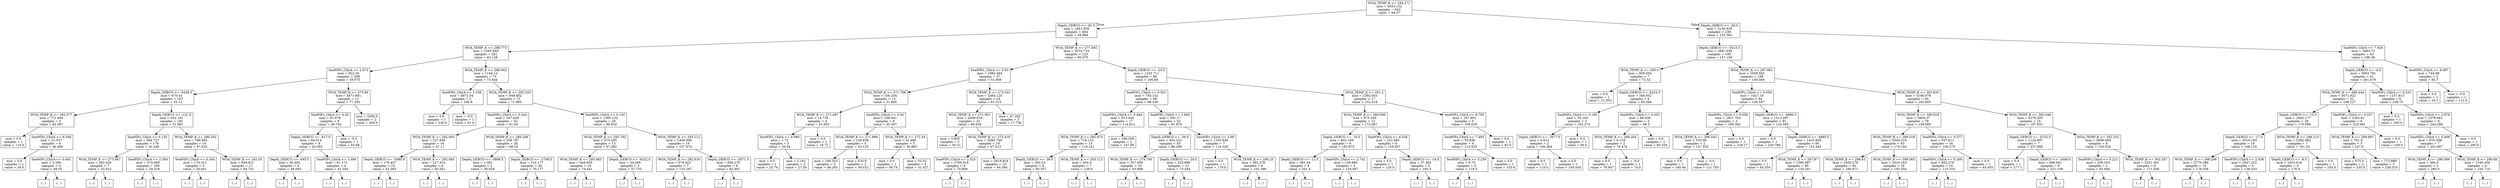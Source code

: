 digraph Tree {
node [shape=box] ;
0 [label="WOA_TEMP_K <= 294.271\nmse = 4553.132\nsamples = 642\nvalue = 94.37"] ;
1 [label="Depth_GEBCO <= -81.5\nmse = 1941.939\nsamples = 404\nvalue = 58.884"] ;
0 -> 1 [labeldistance=2.5, labelangle=45, headlabel="True"] ;
2 [label="WOA_TEMP_K <= 288.773\nmse = 1265.069\nsamples = 281\nvalue = 45.128"] ;
1 -> 2 ;
3 [label="SeaWIFs_ChlrA <= 2.673\nmse = 922.29\nsamples = 208\nvalue = 35.075"] ;
2 -> 3 ;
4 [label="Depth_GEBCO <= -5438.5\nmse = 670.43\nsamples = 197\nvalue = 33.11"] ;
3 -> 4 ;
5 [label="WOA_TEMP_K <= 282.677\nmse = 772.464\nsamples = 5\nvalue = 62.367"] ;
4 -> 5 ;
6 [label="mse = 0.0\nsamples = 1\nvalue = 110.0"] ;
5 -> 6 ;
7 [label="SeaWIFs_ChlrA <= 0.359\nmse = 21.537\nsamples = 4\nvalue = 46.489"] ;
5 -> 7 ;
8 [label="mse = 0.0\nsamples = 1\nvalue = 34.0"] ;
7 -> 8 ;
9 [label="SeaWIFs_ChlrA <= 0.401\nmse = 2.295\nsamples = 3\nvalue = 48.05"] ;
7 -> 9 ;
10 [label="(...)"] ;
9 -> 10 ;
11 [label="(...)"] ;
9 -> 11 ;
14 [label="Depth_GEBCO <= -121.0\nmse = 632.191\nsamples = 192\nvalue = 31.981"] ;
4 -> 14 ;
15 [label="SeaWIFs_ChlrA <= 0.135\nmse = 584.727\nsamples = 176\nvalue = 30.249"] ;
14 -> 15 ;
16 [label="WOA_TEMP_K <= 273.067\nmse = 293.326\nsamples = 7\nvalue = 53.022"] ;
15 -> 16 ;
17 [label="(...)"] ;
16 -> 17 ;
20 [label="(...)"] ;
16 -> 20 ;
29 [label="SeaWIFs_ChlrA <= 2.364\nmse = 574.569\nsamples = 169\nvalue = 29.318"] ;
15 -> 29 ;
30 [label="(...)"] ;
29 -> 30 ;
291 [label="(...)"] ;
29 -> 291 ;
294 [label="WOA_TEMP_K <= 280.292\nmse = 789.063\nsamples = 16\nvalue = 47.625"] ;
14 -> 294 ;
295 [label="SeaWIFs_ChlrA <= 0.344\nmse = 170.311\nsamples = 5\nvalue = 26.841"] ;
294 -> 295 ;
296 [label="(...)"] ;
295 -> 296 ;
297 [label="(...)"] ;
295 -> 297 ;
302 [label="WOA_TEMP_K <= 281.53\nmse = 649.921\nsamples = 11\nvalue = 64.741"] ;
294 -> 302 ;
303 [label="(...)"] ;
302 -> 303 ;
310 [label="(...)"] ;
302 -> 310 ;
323 [label="WOA_TEMP_K <= 275.86\nmse = 4471.681\nsamples = 11\nvalue = 77.393"] ;
3 -> 323 ;
324 [label="SeaWIFs_ChlrA <= 4.26\nmse = 91.978\nsamples = 9\nvalue = 46.742"] ;
323 -> 324 ;
325 [label="Depth_GEBCO <= -617.0\nmse = 64.014\nsamples = 8\nvalue = 45.002"] ;
324 -> 325 ;
326 [label="Depth_GEBCO <= -645.5\nmse = 45.492\nsamples = 4\nvalue = 48.083"] ;
325 -> 326 ;
327 [label="(...)"] ;
326 -> 327 ;
328 [label="(...)"] ;
326 -> 328 ;
331 [label="SeaWIFs_ChlrA <= 3.094\nmse = 61.173\nsamples = 4\nvalue = 41.304"] ;
325 -> 331 ;
332 [label="(...)"] ;
331 -> 332 ;
333 [label="(...)"] ;
331 -> 333 ;
336 [label="mse = -0.0\nsamples = 1\nvalue = 65.88"] ;
324 -> 336 ;
337 [label="mse = 3200.0\nsamples = 2\nvalue = 200.0"] ;
323 -> 337 ;
338 [label="WOA_TEMP_K <= 288.943\nmse = 1144.12\nsamples = 73\nvalue = 73.444"] ;
2 -> 338 ;
339 [label="SeaWIFs_ChlrA <= 1.338\nmse = 4872.04\nsamples = 2\nvalue = 160.8"] ;
338 -> 339 ;
340 [label="mse = 0.0\nsamples = 1\nvalue = 230.6"] ;
339 -> 340 ;
341 [label="mse = -0.0\nsamples = 1\nvalue = 91.0"] ;
339 -> 341 ;
342 [label="WOA_TEMP_K <= 292.333\nmse = 949.402\nsamples = 71\nvalue = 71.963"] ;
338 -> 342 ;
343 [label="SeaWIFs_ChlrA <= 0.243\nmse = 347.438\nsamples = 42\nvalue = 61.04"] ;
342 -> 343 ;
344 [label="WOA_TEMP_K <= 292.005\nmse = 227.648\nsamples = 14\nvalue = 47.11"] ;
343 -> 344 ;
345 [label="Depth_GEBCO <= -3080.0\nmse = 176.457\nsamples = 10\nvalue = 42.363"] ;
344 -> 345 ;
346 [label="(...)"] ;
345 -> 346 ;
361 [label="(...)"] ;
345 -> 361 ;
362 [label="WOA_TEMP_K <= 292.085\nmse = 127.914\nsamples = 4\nvalue = 60.561"] ;
344 -> 362 ;
363 [label="(...)"] ;
362 -> 363 ;
364 [label="(...)"] ;
362 -> 364 ;
367 [label="WOA_TEMP_K <= 289.248\nmse = 258.787\nsamples = 28\nvalue = 68.16"] ;
343 -> 367 ;
368 [label="Depth_GEBCO <= -3898.5\nmse = 1.381\nsamples = 2\nvalue = 39.929"] ;
367 -> 368 ;
369 [label="(...)"] ;
368 -> 369 ;
370 [label="(...)"] ;
368 -> 370 ;
371 [label="Depth_GEBCO <= -2768.5\nmse = 216.177\nsamples = 26\nvalue = 70.177"] ;
367 -> 371 ;
372 [label="(...)"] ;
371 -> 372 ;
399 [label="(...)"] ;
371 -> 399 ;
414 [label="SeaWIFs_ChlrA <= 0.142\nmse = 1385.152\nsamples = 29\nvalue = 86.818"] ;
342 -> 414 ;
415 [label="WOA_TEMP_K <= 293.792\nmse = 575.265\nsamples = 13\nvalue = 67.382"] ;
414 -> 415 ;
416 [label="WOA_TEMP_K <= 293.083\nmse = 444.935\nsamples = 10\nvalue = 74.441"] ;
415 -> 416 ;
417 [label="(...)"] ;
416 -> 417 ;
428 [label="(...)"] ;
416 -> 428 ;
433 [label="Depth_GEBCO <= -4322.0\nmse = 34.269\nsamples = 3\nvalue = 37.733"] ;
415 -> 433 ;
434 [label="(...)"] ;
433 -> 434 ;
437 [label="(...)"] ;
433 -> 437 ;
438 [label="WOA_TEMP_K <= 293.112\nmse = 1409.956\nsamples = 16\nvalue = 107.874"] ;
414 -> 438 ;
439 [label="WOA_TEMP_K <= 292.816\nmse = 574.022\nsamples = 7\nvalue = 133.267"] ;
438 -> 439 ;
440 [label="(...)"] ;
439 -> 440 ;
447 [label="(...)"] ;
439 -> 447 ;
450 [label="Depth_GEBCO <= -2671.0\nmse = 956.276\nsamples = 9\nvalue = 82.481"] ;
438 -> 450 ;
451 [label="(...)"] ;
450 -> 451 ;
462 [label="(...)"] ;
450 -> 462 ;
465 [label="WOA_TEMP_K <= 277.681\nmse = 2074.719\nsamples = 123\nvalue = 90.075"] ;
1 -> 465 ;
466 [label="SeaWIFs_ChlrA <= 0.83\nmse = 1882.464\nsamples = 37\nvalue = 51.669"] ;
465 -> 466 ;
467 [label="WOA_TEMP_K <= 271.706\nmse = 106.234\nsamples = 13\nvalue = 31.895"] ;
466 -> 467 ;
468 [label="WOA_TEMP_K <= 271.667\nmse = 14.736\nsamples = 4\nvalue = 23.933"] ;
467 -> 468 ;
469 [label="SeaWIFs_ChlrA <= 0.089\nmse = 1.72\nsamples = 3\nvalue = 26.54"] ;
468 -> 469 ;
470 [label="mse = 0.0\nsamples = 1\nvalue = 25.74"] ;
469 -> 470 ;
471 [label="mse = 2.161\nsamples = 2\nvalue = 27.34"] ;
469 -> 471 ;
472 [label="mse = 0.0\nsamples = 1\nvalue = 18.72"] ;
468 -> 472 ;
473 [label="SeaWIFs_ChlrA <= 0.42\nmse = 106.641\nsamples = 9\nvalue = 35.307"] ;
467 -> 473 ;
474 [label="WOA_TEMP_K <= 271.999\nmse = 128.838\nsamples = 4\nvalue = 43.125"] ;
473 -> 474 ;
475 [label="mse = 246.333\nsamples = 2\nvalue = 49.265"] ;
474 -> 475 ;
476 [label="mse = 8.619\nsamples = 2\nvalue = 39.032"] ;
474 -> 476 ;
477 [label="WOA_TEMP_K <= 272.54\nmse = 41.486\nsamples = 5\nvalue = 30.963"] ;
473 -> 477 ;
478 [label="mse = 0.0\nsamples = 1\nvalue = 30.74"] ;
477 -> 478 ;
479 [label="mse = 53.32\nsamples = 4\nvalue = 31.027"] ;
477 -> 479 ;
480 [label="WOA_TEMP_K <= 275.541\nmse = 2465.125\nsamples = 24\nvalue = 61.315"] ;
466 -> 480 ;
481 [label="WOA_TEMP_K <= 271.901\nmse = 2499.019\nsamples = 21\nvalue = 66.026"] ;
480 -> 481 ;
482 [label="mse = 0.605\nsamples = 2\nvalue = 50.31"] ;
481 -> 482 ;
483 [label="WOA_TEMP_K <= 273.418\nmse = 2695.749\nsamples = 19\nvalue = 67.413"] ;
481 -> 483 ;
484 [label="SeaWIFs_ChlrA <= 2.525\nmse = 2760.516\nsamples = 9\nvalue = 70.809"] ;
483 -> 484 ;
485 [label="(...)"] ;
484 -> 485 ;
486 [label="(...)"] ;
484 -> 486 ;
487 [label="mse = 2618.816\nsamples = 10\nvalue = 64.394"] ;
483 -> 487 ;
488 [label="mse = 47.292\nsamples = 3\nvalue = 17.738"] ;
480 -> 488 ;
489 [label="Depth_GEBCO <= -23.0\nmse = 1243.711\nsamples = 86\nvalue = 106.69"] ;
465 -> 489 ;
490 [label="SeaWIFs_ChlrA <= 0.501\nmse = 758.132\nsamples = 69\nvalue = 98.236"] ;
489 -> 490 ;
491 [label="SeaWIFs_ChlrA <= 0.464\nmse = 813.045\nsamples = 17\nvalue = 114.812"] ;
490 -> 491 ;
492 [label="WOA_TEMP_K <= 292.675\nmse = 716.114\nsamples = 15\nvalue = 110.241"] ;
491 -> 492 ;
493 [label="Depth_GEBCO <= -36.5\nmse = 392.23\nsamples = 8\nvalue = 93.357"] ;
492 -> 493 ;
494 [label="(...)"] ;
493 -> 494 ;
495 [label="(...)"] ;
493 -> 495 ;
500 [label="WOA_TEMP_K <= 293.113\nmse = 504.0\nsamples = 7\nvalue = 126.0"] ;
492 -> 500 ;
501 [label="(...)"] ;
500 -> 501 ;
502 [label="(...)"] ;
500 -> 502 ;
503 [label="mse = 266.209\nsamples = 2\nvalue = 147.95"] ;
491 -> 503 ;
504 [label="SeaWIFs_ChlrA <= 2.662\nmse = 591.17\nsamples = 52\nvalue = 91.875"] ;
490 -> 504 ;
505 [label="Depth_GEBCO <= -39.5\nmse = 402.223\nsamples = 45\nvalue = 88.289"] ;
504 -> 505 ;
506 [label="WOA_TEMP_K <= 279.795\nmse = 357.056\nsamples = 33\nvalue = 93.688"] ;
505 -> 506 ;
507 [label="(...)"] ;
506 -> 507 ;
508 [label="(...)"] ;
506 -> 508 ;
555 [label="Depth_GEBCO <= -24.5\nmse = 225.889\nsamples = 12\nvalue = 73.444"] ;
505 -> 555 ;
556 [label="(...)"] ;
555 -> 556 ;
577 [label="(...)"] ;
555 -> 577 ;
578 [label="SeaWIFs_ChlrA <= 2.68\nmse = 1193.926\nsamples = 7\nvalue = 116.326"] ;
504 -> 578 ;
579 [label="mse = 0.0\nsamples = 1\nvalue = 179.0"] ;
578 -> 579 ;
580 [label="WOA_TEMP_K <= 290.25\nmse = 392.376\nsamples = 6\nvalue = 102.399"] ;
578 -> 580 ;
581 [label="(...)"] ;
580 -> 581 ;
588 [label="(...)"] ;
580 -> 588 ;
589 [label="WOA_TEMP_K <= 291.2\nmse = 1392.603\nsamples = 17\nvalue = 152.418"] ;
489 -> 589 ;
590 [label="WOA_TEMP_K <= 289.566\nmse = 675.556\nsamples = 12\nvalue = 172.667"] ;
589 -> 590 ;
591 [label="Depth_GEBCO <= -10.5\nmse = 802.109\nsamples = 6\nvalue = 183.875"] ;
590 -> 591 ;
592 [label="Depth_GEBCO <= -11.5\nmse = 381.04\nsamples = 4\nvalue = 201.4"] ;
591 -> 592 ;
593 [label="(...)"] ;
592 -> 593 ;
596 [label="(...)"] ;
592 -> 596 ;
599 [label="SeaWIFs_ChlrA <= 2.742\nmse = 138.889\nsamples = 2\nvalue = 154.667"] ;
591 -> 599 ;
600 [label="(...)"] ;
599 -> 600 ;
601 [label="(...)"] ;
599 -> 601 ;
602 [label="SeaWIFs_ChlrA <= 4.536\nmse = 223.265\nsamples = 6\nvalue = 159.857"] ;
590 -> 602 ;
603 [label="mse = 0.0\nsamples = 1\nvalue = 126.0"] ;
602 -> 603 ;
604 [label="Depth_GEBCO <= -14.5\nmse = 37.583\nsamples = 5\nvalue = 165.5"] ;
602 -> 604 ;
605 [label="(...)"] ;
604 -> 605 ;
608 [label="(...)"] ;
604 -> 608 ;
611 [label="SeaWIFs_ChlrA <= 8.793\nmse = 167.902\nsamples = 5\nvalue = 109.029"] ;
589 -> 611 ;
612 [label="SeaWIFs_ChlrA <= 7.483\nmse = 53.836\nsamples = 4\nvalue = 113.533"] ;
611 -> 612 ;
613 [label="SeaWIFs_ChlrA <= 5.258\nmse = 6.75\nsamples = 3\nvalue = 118.5"] ;
612 -> 613 ;
614 [label="(...)"] ;
613 -> 614 ;
617 [label="(...)"] ;
613 -> 617 ;
618 [label="mse = 0.0\nsamples = 1\nvalue = 103.6"] ;
612 -> 618 ;
619 [label="mse = 0.0\nsamples = 1\nvalue = 82.0"] ;
611 -> 619 ;
620 [label="Depth_GEBCO <= -26.0\nmse = 3156.835\nsamples = 238\nvalue = 155.362"] ;
0 -> 620 [labeldistance=2.5, labelangle=-45, headlabel="False"] ;
621 [label="Depth_GEBCO <= -5513.5\nmse = 2687.659\nsamples = 195\nvalue = 147.158"] ;
620 -> 621 ;
622 [label="WOA_TEMP_K <= 295.0\nmse = 939.054\nsamples = 7\nvalue = 72.52"] ;
621 -> 622 ;
623 [label="mse = 0.0\nsamples = 1\nvalue = 21.053"] ;
622 -> 623 ;
624 [label="Depth_GEBCO <= -6224.5\nmse = 346.052\nsamples = 6\nvalue = 85.386"] ;
622 -> 624 ;
625 [label="SeaWIFs_ChlrA <= 0.195\nmse = 55.165\nsamples = 3\nvalue = 102.273"] ;
624 -> 625 ;
626 [label="Depth_GEBCO <= -7877.0\nmse = 6.612\nsamples = 2\nvalue = 106.364"] ;
625 -> 626 ;
627 [label="mse = 0.0\nsamples = 1\nvalue = 110.0"] ;
626 -> 627 ;
628 [label="mse = 0.0\nsamples = 1\nvalue = 104.545"] ;
626 -> 628 ;
629 [label="mse = 0.0\nsamples = 1\nvalue = 90.0"] ;
625 -> 629 ;
630 [label="SeaWIFs_ChlrA <= 0.052\nmse = 66.639\nsamples = 3\nvalue = 68.5"] ;
624 -> 630 ;
631 [label="WOA_TEMP_K <= 299.264\nmse = 6.119\nsamples = 2\nvalue = 76.474"] ;
630 -> 631 ;
632 [label="mse = 0.0\nsamples = 1\nvalue = 78.947"] ;
631 -> 632 ;
633 [label="mse = -0.0\nsamples = 1\nvalue = 74.0"] ;
631 -> 633 ;
634 [label="mse = 0.0\nsamples = 1\nvalue = 60.526"] ;
630 -> 634 ;
635 [label="WOA_TEMP_K <= 297.981\nmse = 2558.562\nsamples = 188\nvalue = 149.566"] ;
621 -> 635 ;
636 [label="SeaWIFs_ChlrA <= 0.059\nmse = 1627.16\nsamples = 94\nvalue = 136.557"] ;
635 -> 636 ;
637 [label="SeaWIFs_ChlrA <= 0.058\nmse = 1831.793\nsamples = 3\nvalue = 188.362"] ;
636 -> 637 ;
638 [label="WOA_TEMP_K <= 296.543\nmse = 333.08\nsamples = 2\nvalue = 147.555"] ;
637 -> 638 ;
639 [label="mse = 0.0\nsamples = 1\nvalue = 160.46"] ;
638 -> 639 ;
640 [label="mse = -0.0\nsamples = 1\nvalue = 121.745"] ;
638 -> 640 ;
641 [label="mse = 0.0\nsamples = 1\nvalue = 229.17"] ;
637 -> 641 ;
642 [label="Depth_GEBCO <= -4990.5\nmse = 1512.097\nsamples = 91\nvalue = 134.565"] ;
636 -> 642 ;
643 [label="mse = 0.0\nsamples = 1\nvalue = 220.789"] ;
642 -> 643 ;
644 [label="Depth_GEBCO <= -4985.5\nmse = 1433.928\nsamples = 90\nvalue = 133.445"] ;
642 -> 644 ;
645 [label="mse = 0.0\nsamples = 1\nvalue = 65.354"] ;
644 -> 645 ;
646 [label="WOA_TEMP_K <= 297.87\nmse = 1390.987\nsamples = 89\nvalue = 134.341"] ;
644 -> 646 ;
647 [label="(...)"] ;
646 -> 647 ;
794 [label="(...)"] ;
646 -> 794 ;
799 [label="WOA_TEMP_K <= 301.635\nmse = 3190.078\nsamples = 94\nvalue = 163.805"] ;
635 -> 799 ;
800 [label="WOA_TEMP_K <= 300.818\nmse = 2809.37\nsamples = 79\nvalue = 158.685"] ;
799 -> 800 ;
801 [label="WOA_TEMP_K <= 299.518\nmse = 2545.219\nsamples = 63\nvalue = 170.164"] ;
800 -> 801 ;
802 [label="WOA_TEMP_K <= 298.93\nmse = 1930.278\nsamples = 45\nvalue = 160.971"] ;
801 -> 802 ;
803 [label="(...)"] ;
802 -> 803 ;
852 [label="(...)"] ;
802 -> 852 ;
871 [label="WOA_TEMP_K <= 299.565\nmse = 3333.163\nsamples = 18\nvalue = 192.354"] ;
801 -> 871 ;
872 [label="(...)"] ;
871 -> 872 ;
873 [label="(...)"] ;
871 -> 873 ;
906 [label="SeaWIFs_ChlrA <= 0.377\nmse = 937.811\nsamples = 16\nvalue = 109.275"] ;
800 -> 906 ;
907 [label="SeaWIFs_ChlrA <= 0.169\nmse = 602.279\nsamples = 15\nvalue = 115.353"] ;
906 -> 907 ;
908 [label="(...)"] ;
907 -> 908 ;
933 [label="(...)"] ;
907 -> 933 ;
936 [label="mse = 0.0\nsamples = 1\nvalue = 45.455"] ;
906 -> 936 ;
937 [label="WOA_TEMP_K <= 302.046\nmse = 4276.205\nsamples = 15\nvalue = 187.831"] ;
799 -> 937 ;
938 [label="Depth_GEBCO <= -4732.5\nmse = 1124.997\nsamples = 7\nvalue = 237.906"] ;
937 -> 938 ;
939 [label="mse = 0.0\nsamples = 1\nvalue = 277.1"] ;
938 -> 939 ;
940 [label="Depth_GEBCO <= -1649.0\nmse = 666.641\nsamples = 6\nvalue = 221.109"] ;
938 -> 940 ;
941 [label="(...)"] ;
940 -> 941 ;
950 [label="(...)"] ;
940 -> 950 ;
951 [label="WOA_TEMP_K <= 302.232\nmse = 3699.009\nsamples = 8\nvalue = 156.534"] ;
937 -> 951 ;
952 [label="SeaWIFs_ChlrA <= 0.221\nmse = 359.334\nsamples = 2\nvalue = 92.949"] ;
951 -> 952 ;
953 [label="(...)"] ;
952 -> 953 ;
954 [label="(...)"] ;
952 -> 954 ;
955 [label="WOA_TEMP_K <= 302.357\nmse = 3321.391\nsamples = 6\nvalue = 171.208"] ;
951 -> 955 ;
956 [label="(...)"] ;
955 -> 956 ;
959 [label="(...)"] ;
955 -> 959 ;
964 [label="SeaWIFs_ChlrA <= 7.826\nmse = 3483.75\nsamples = 43\nvalue = 196.38"] ;
620 -> 964 ;
965 [label="Depth_GEBCO <= -4.5\nmse = 3063.781\nsamples = 41\nvalue = 201.479"] ;
964 -> 965 ;
966 [label="WOA_TEMP_K <= 299.444\nmse = 3071.922\nsamples = 32\nvalue = 188.227"] ;
965 -> 966 ;
967 [label="Depth_GEBCO <= -15.5\nmse = 2942.177\nsamples = 26\nvalue = 175.006"] ;
966 -> 967 ;
968 [label="Depth_GEBCO <= -17.5\nmse = 3014.193\nsamples = 19\nvalue = 168.125"] ;
967 -> 968 ;
969 [label="WOA_TEMP_K <= 298.296\nmse = 2775.386\nsamples = 15\nvalue = 178.056"] ;
968 -> 969 ;
970 [label="(...)"] ;
969 -> 970 ;
979 [label="(...)"] ;
969 -> 979 ;
982 [label="SeaWIFs_ChlrA <= 2.436\nmse = 2547.222\nsamples = 4\nvalue = 138.333"] ;
968 -> 982 ;
983 [label="(...)"] ;
982 -> 983 ;
986 [label="(...)"] ;
982 -> 986 ;
987 [label="WOA_TEMP_K <= 298.213\nmse = 2382.992\nsamples = 7\nvalue = 191.52"] ;
967 -> 987 ;
988 [label="Depth_GEBCO <= -8.5\nmse = 1910.018\nsamples = 6\nvalue = 176.9"] ;
987 -> 988 ;
989 [label="(...)"] ;
988 -> 989 ;
992 [label="(...)"] ;
988 -> 992 ;
993 [label="mse = 0.0\nsamples = 1\nvalue = 250.0"] ;
987 -> 993 ;
994 [label="SeaWIFs_ChlrA <= 0.337\nmse = 1262.81\nsamples = 6\nvalue = 229.091"] ;
966 -> 994 ;
995 [label="WOA_TEMP_K <= 299.997\nmse = 701.0\nsamples = 5\nvalue = 237.0"] ;
994 -> 995 ;
996 [label="mse = 675.0\nsamples = 2\nvalue = 235.0"] ;
995 -> 996 ;
997 [label="mse = 713.889\nsamples = 3\nvalue = 238.333"] ;
995 -> 997 ;
998 [label="mse = 0.0\nsamples = 1\nvalue = 150.0"] ;
994 -> 998 ;
999 [label="SeaWIFs_ChlrA <= 0.231\nmse = 1157.813\nsamples = 9\nvalue = 238.75"] ;
965 -> 999 ;
1000 [label="mse = 0.0\nsamples = 1\nvalue = 200.0"] ;
999 -> 1000 ;
1001 [label="SeaWIFs_ChlrA <= 2.978\nmse = 1078.061\nsamples = 8\nvalue = 244.286"] ;
999 -> 1001 ;
1002 [label="SeaWIFs_ChlrA <= 0.409\nmse = 876.389\nsamples = 7\nvalue = 251.667"] ;
1001 -> 1002 ;
1003 [label="WOA_TEMP_K <= 296.589\nmse = 360.0\nsamples = 3\nvalue = 260.0"] ;
1002 -> 1003 ;
1004 [label="(...)"] ;
1003 -> 1004 ;
1005 [label="(...)"] ;
1003 -> 1005 ;
1008 [label="WOA_TEMP_K <= 299.68\nmse = 1160.204\nsamples = 4\nvalue = 245.714"] ;
1002 -> 1008 ;
1009 [label="(...)"] ;
1008 -> 1009 ;
1010 [label="(...)"] ;
1008 -> 1010 ;
1011 [label="mse = 0.0\nsamples = 1\nvalue = 200.0"] ;
1001 -> 1011 ;
1012 [label="SeaWIFs_ChlrA <= 9.087\nmse = 744.98\nsamples = 2\nvalue = 92.7"] ;
964 -> 1012 ;
1013 [label="mse = 0.0\nsamples = 1\nvalue = 54.1"] ;
1012 -> 1013 ;
1014 [label="mse = -0.0\nsamples = 1\nvalue = 112.0"] ;
1012 -> 1014 ;
}